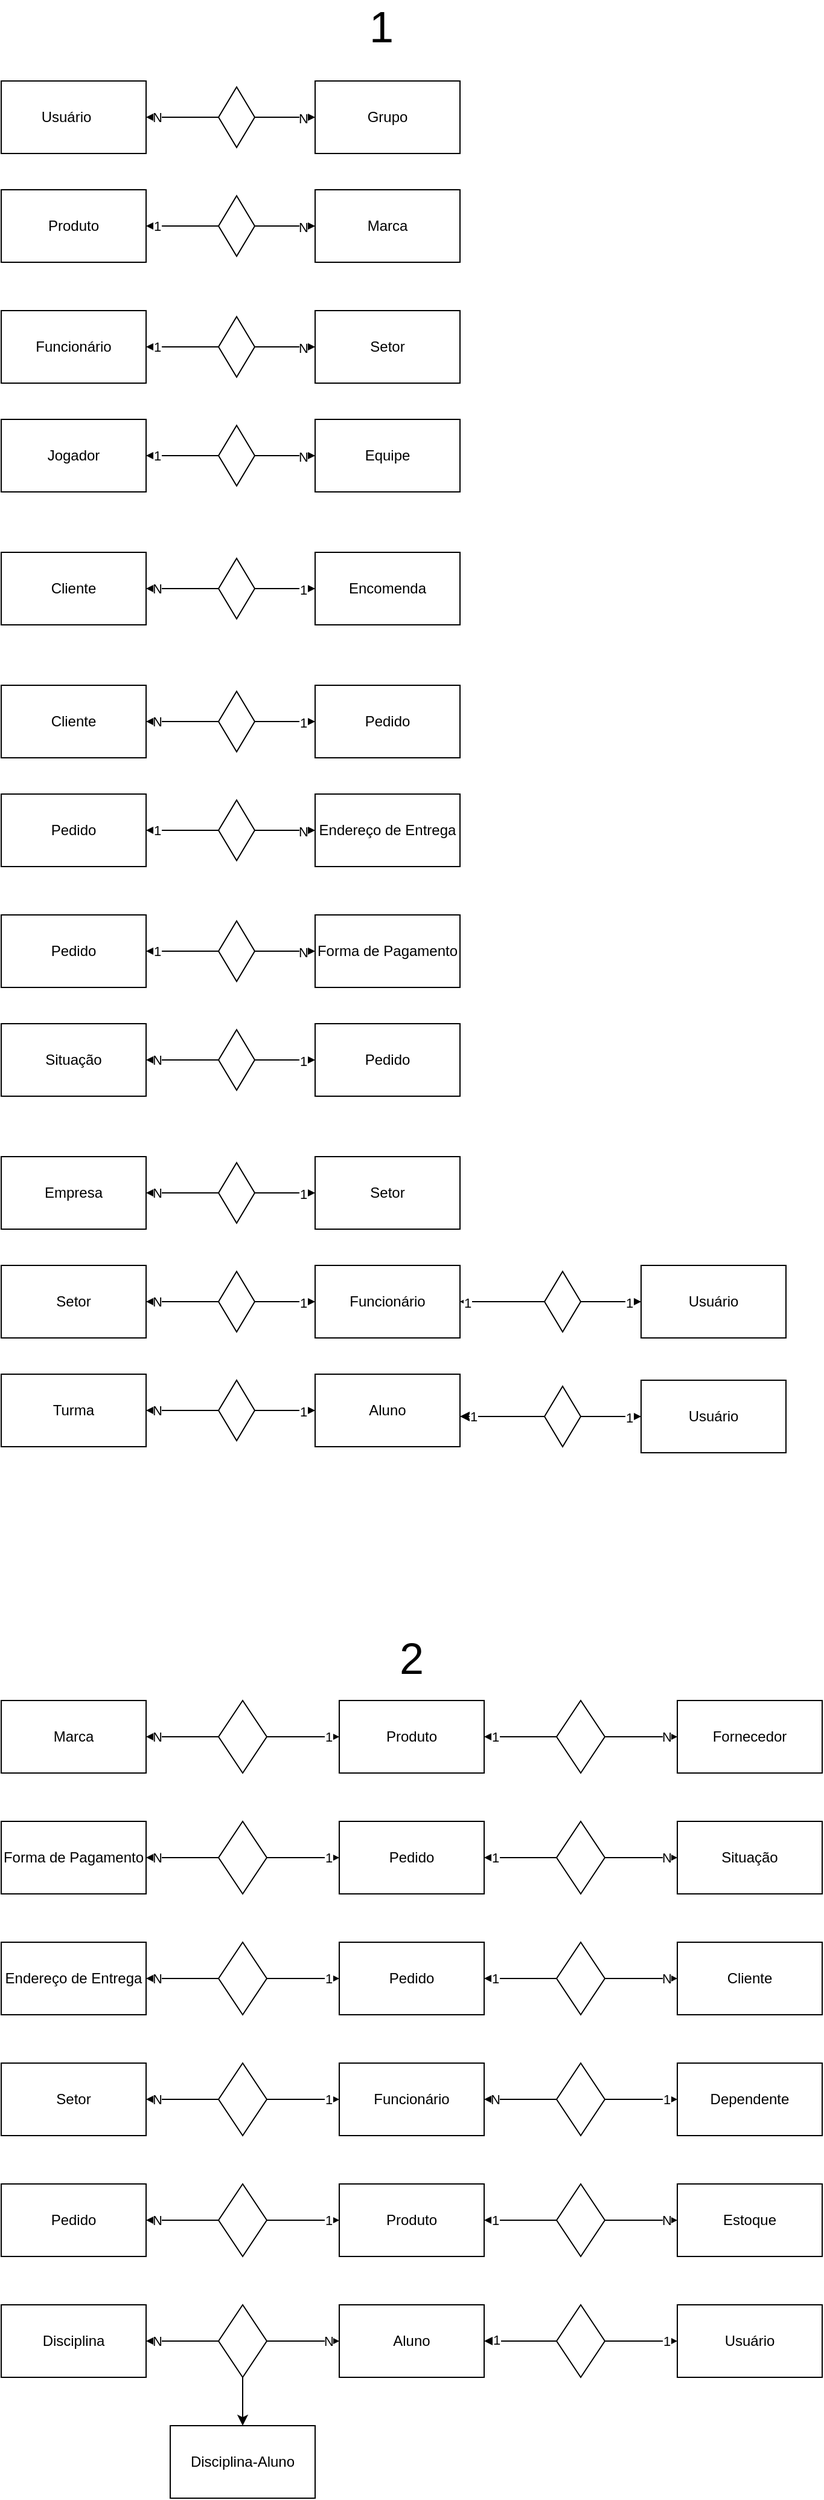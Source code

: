 <mxfile version="21.6.5" type="device">
  <diagram id="R2lEEEUBdFMjLlhIrx00" name="Page-1">
    <mxGraphModel dx="869" dy="1115" grid="1" gridSize="10" guides="1" tooltips="1" connect="1" arrows="1" fold="1" page="1" pageScale="1" pageWidth="850" pageHeight="1100" math="0" shadow="0" extFonts="Permanent Marker^https://fonts.googleapis.com/css?family=Permanent+Marker">
      <root>
        <mxCell id="0" />
        <mxCell id="1" parent="0" />
        <mxCell id="th2es4wiaOFmnXVaOP99-1" value="Usuário&lt;span style=&quot;white-space: pre;&quot;&gt;&#x9;&lt;/span&gt;" style="whiteSpace=wrap;html=1;" parent="1" vertex="1">
          <mxGeometry x="110" y="170" width="120" height="60" as="geometry" />
        </mxCell>
        <mxCell id="th2es4wiaOFmnXVaOP99-2" value="Grupo" style="whiteSpace=wrap;html=1;" parent="1" vertex="1">
          <mxGeometry x="370" y="170" width="120" height="60" as="geometry" />
        </mxCell>
        <mxCell id="th2es4wiaOFmnXVaOP99-5" style="edgeStyle=orthogonalEdgeStyle;rounded=0;orthogonalLoop=1;jettySize=auto;html=1;entryX=1;entryY=0.5;entryDx=0;entryDy=0;" parent="1" source="th2es4wiaOFmnXVaOP99-3" target="th2es4wiaOFmnXVaOP99-1" edge="1">
          <mxGeometry relative="1" as="geometry" />
        </mxCell>
        <mxCell id="th2es4wiaOFmnXVaOP99-7" value="N" style="edgeLabel;html=1;align=center;verticalAlign=middle;resizable=0;points=[];" parent="th2es4wiaOFmnXVaOP99-5" vertex="1" connectable="0">
          <mxGeometry x="0.721" relative="1" as="geometry">
            <mxPoint as="offset" />
          </mxGeometry>
        </mxCell>
        <mxCell id="th2es4wiaOFmnXVaOP99-6" style="edgeStyle=orthogonalEdgeStyle;rounded=0;orthogonalLoop=1;jettySize=auto;html=1;entryX=0;entryY=0.5;entryDx=0;entryDy=0;" parent="1" source="th2es4wiaOFmnXVaOP99-3" target="th2es4wiaOFmnXVaOP99-2" edge="1">
          <mxGeometry relative="1" as="geometry" />
        </mxCell>
        <mxCell id="th2es4wiaOFmnXVaOP99-8" value="N" style="edgeLabel;html=1;align=center;verticalAlign=middle;resizable=0;points=[];" parent="th2es4wiaOFmnXVaOP99-6" vertex="1" connectable="0">
          <mxGeometry x="0.582" y="-1" relative="1" as="geometry">
            <mxPoint as="offset" />
          </mxGeometry>
        </mxCell>
        <mxCell id="th2es4wiaOFmnXVaOP99-3" value="" style="rhombus;whiteSpace=wrap;html=1;" parent="1" vertex="1">
          <mxGeometry x="290" y="175" width="30" height="50" as="geometry" />
        </mxCell>
        <mxCell id="th2es4wiaOFmnXVaOP99-24" value="Produto" style="whiteSpace=wrap;html=1;" parent="1" vertex="1">
          <mxGeometry x="110" y="260" width="120" height="60" as="geometry" />
        </mxCell>
        <mxCell id="th2es4wiaOFmnXVaOP99-25" value="Marca" style="whiteSpace=wrap;html=1;" parent="1" vertex="1">
          <mxGeometry x="370" y="260" width="120" height="60" as="geometry" />
        </mxCell>
        <mxCell id="th2es4wiaOFmnXVaOP99-26" style="edgeStyle=orthogonalEdgeStyle;rounded=0;orthogonalLoop=1;jettySize=auto;html=1;entryX=1;entryY=0.5;entryDx=0;entryDy=0;" parent="1" source="th2es4wiaOFmnXVaOP99-30" target="th2es4wiaOFmnXVaOP99-24" edge="1">
          <mxGeometry relative="1" as="geometry" />
        </mxCell>
        <mxCell id="th2es4wiaOFmnXVaOP99-27" value="1" style="edgeLabel;html=1;align=center;verticalAlign=middle;resizable=0;points=[];" parent="th2es4wiaOFmnXVaOP99-26" vertex="1" connectable="0">
          <mxGeometry x="0.721" relative="1" as="geometry">
            <mxPoint as="offset" />
          </mxGeometry>
        </mxCell>
        <mxCell id="th2es4wiaOFmnXVaOP99-28" style="edgeStyle=orthogonalEdgeStyle;rounded=0;orthogonalLoop=1;jettySize=auto;html=1;entryX=0;entryY=0.5;entryDx=0;entryDy=0;" parent="1" source="th2es4wiaOFmnXVaOP99-30" target="th2es4wiaOFmnXVaOP99-25" edge="1">
          <mxGeometry relative="1" as="geometry" />
        </mxCell>
        <mxCell id="th2es4wiaOFmnXVaOP99-29" value="N" style="edgeLabel;html=1;align=center;verticalAlign=middle;resizable=0;points=[];" parent="th2es4wiaOFmnXVaOP99-28" vertex="1" connectable="0">
          <mxGeometry x="0.582" y="-1" relative="1" as="geometry">
            <mxPoint as="offset" />
          </mxGeometry>
        </mxCell>
        <mxCell id="th2es4wiaOFmnXVaOP99-30" value="" style="rhombus;whiteSpace=wrap;html=1;" parent="1" vertex="1">
          <mxGeometry x="290" y="265" width="30" height="50" as="geometry" />
        </mxCell>
        <mxCell id="th2es4wiaOFmnXVaOP99-31" value="Funcionário" style="whiteSpace=wrap;html=1;" parent="1" vertex="1">
          <mxGeometry x="110" y="360" width="120" height="60" as="geometry" />
        </mxCell>
        <mxCell id="th2es4wiaOFmnXVaOP99-32" value="Setor" style="whiteSpace=wrap;html=1;" parent="1" vertex="1">
          <mxGeometry x="370" y="360" width="120" height="60" as="geometry" />
        </mxCell>
        <mxCell id="th2es4wiaOFmnXVaOP99-33" style="edgeStyle=orthogonalEdgeStyle;rounded=0;orthogonalLoop=1;jettySize=auto;html=1;entryX=1;entryY=0.5;entryDx=0;entryDy=0;" parent="1" source="th2es4wiaOFmnXVaOP99-37" target="th2es4wiaOFmnXVaOP99-31" edge="1">
          <mxGeometry relative="1" as="geometry" />
        </mxCell>
        <mxCell id="th2es4wiaOFmnXVaOP99-34" value="1" style="edgeLabel;html=1;align=center;verticalAlign=middle;resizable=0;points=[];" parent="th2es4wiaOFmnXVaOP99-33" vertex="1" connectable="0">
          <mxGeometry x="0.721" relative="1" as="geometry">
            <mxPoint as="offset" />
          </mxGeometry>
        </mxCell>
        <mxCell id="th2es4wiaOFmnXVaOP99-35" style="edgeStyle=orthogonalEdgeStyle;rounded=0;orthogonalLoop=1;jettySize=auto;html=1;entryX=0;entryY=0.5;entryDx=0;entryDy=0;" parent="1" source="th2es4wiaOFmnXVaOP99-37" target="th2es4wiaOFmnXVaOP99-32" edge="1">
          <mxGeometry relative="1" as="geometry" />
        </mxCell>
        <mxCell id="th2es4wiaOFmnXVaOP99-36" value="N" style="edgeLabel;html=1;align=center;verticalAlign=middle;resizable=0;points=[];" parent="th2es4wiaOFmnXVaOP99-35" vertex="1" connectable="0">
          <mxGeometry x="0.582" y="-1" relative="1" as="geometry">
            <mxPoint as="offset" />
          </mxGeometry>
        </mxCell>
        <mxCell id="th2es4wiaOFmnXVaOP99-37" value="" style="rhombus;whiteSpace=wrap;html=1;" parent="1" vertex="1">
          <mxGeometry x="290" y="365" width="30" height="50" as="geometry" />
        </mxCell>
        <mxCell id="th2es4wiaOFmnXVaOP99-38" value="Jogador" style="whiteSpace=wrap;html=1;" parent="1" vertex="1">
          <mxGeometry x="110" y="450" width="120" height="60" as="geometry" />
        </mxCell>
        <mxCell id="th2es4wiaOFmnXVaOP99-39" value="Equipe" style="whiteSpace=wrap;html=1;" parent="1" vertex="1">
          <mxGeometry x="370" y="450" width="120" height="60" as="geometry" />
        </mxCell>
        <mxCell id="th2es4wiaOFmnXVaOP99-40" style="edgeStyle=orthogonalEdgeStyle;rounded=0;orthogonalLoop=1;jettySize=auto;html=1;entryX=1;entryY=0.5;entryDx=0;entryDy=0;" parent="1" source="th2es4wiaOFmnXVaOP99-44" target="th2es4wiaOFmnXVaOP99-38" edge="1">
          <mxGeometry relative="1" as="geometry" />
        </mxCell>
        <mxCell id="th2es4wiaOFmnXVaOP99-41" value="1" style="edgeLabel;html=1;align=center;verticalAlign=middle;resizable=0;points=[];" parent="th2es4wiaOFmnXVaOP99-40" vertex="1" connectable="0">
          <mxGeometry x="0.721" relative="1" as="geometry">
            <mxPoint as="offset" />
          </mxGeometry>
        </mxCell>
        <mxCell id="th2es4wiaOFmnXVaOP99-42" style="edgeStyle=orthogonalEdgeStyle;rounded=0;orthogonalLoop=1;jettySize=auto;html=1;entryX=0;entryY=0.5;entryDx=0;entryDy=0;" parent="1" source="th2es4wiaOFmnXVaOP99-44" target="th2es4wiaOFmnXVaOP99-39" edge="1">
          <mxGeometry relative="1" as="geometry" />
        </mxCell>
        <mxCell id="th2es4wiaOFmnXVaOP99-43" value="N" style="edgeLabel;html=1;align=center;verticalAlign=middle;resizable=0;points=[];" parent="th2es4wiaOFmnXVaOP99-42" vertex="1" connectable="0">
          <mxGeometry x="0.582" y="-1" relative="1" as="geometry">
            <mxPoint as="offset" />
          </mxGeometry>
        </mxCell>
        <mxCell id="th2es4wiaOFmnXVaOP99-44" value="" style="rhombus;whiteSpace=wrap;html=1;" parent="1" vertex="1">
          <mxGeometry x="290" y="455" width="30" height="50" as="geometry" />
        </mxCell>
        <mxCell id="th2es4wiaOFmnXVaOP99-45" value="Cliente" style="whiteSpace=wrap;html=1;" parent="1" vertex="1">
          <mxGeometry x="110" y="560" width="120" height="60" as="geometry" />
        </mxCell>
        <mxCell id="th2es4wiaOFmnXVaOP99-46" value="Encomenda" style="whiteSpace=wrap;html=1;" parent="1" vertex="1">
          <mxGeometry x="370" y="560" width="120" height="60" as="geometry" />
        </mxCell>
        <mxCell id="th2es4wiaOFmnXVaOP99-47" style="edgeStyle=orthogonalEdgeStyle;rounded=0;orthogonalLoop=1;jettySize=auto;html=1;entryX=1;entryY=0.5;entryDx=0;entryDy=0;" parent="1" source="th2es4wiaOFmnXVaOP99-51" target="th2es4wiaOFmnXVaOP99-45" edge="1">
          <mxGeometry relative="1" as="geometry" />
        </mxCell>
        <mxCell id="th2es4wiaOFmnXVaOP99-48" value="N" style="edgeLabel;html=1;align=center;verticalAlign=middle;resizable=0;points=[];" parent="th2es4wiaOFmnXVaOP99-47" vertex="1" connectable="0">
          <mxGeometry x="0.721" relative="1" as="geometry">
            <mxPoint as="offset" />
          </mxGeometry>
        </mxCell>
        <mxCell id="th2es4wiaOFmnXVaOP99-49" style="edgeStyle=orthogonalEdgeStyle;rounded=0;orthogonalLoop=1;jettySize=auto;html=1;entryX=0;entryY=0.5;entryDx=0;entryDy=0;" parent="1" source="th2es4wiaOFmnXVaOP99-51" target="th2es4wiaOFmnXVaOP99-46" edge="1">
          <mxGeometry relative="1" as="geometry" />
        </mxCell>
        <mxCell id="th2es4wiaOFmnXVaOP99-50" value="1" style="edgeLabel;html=1;align=center;verticalAlign=middle;resizable=0;points=[];" parent="th2es4wiaOFmnXVaOP99-49" vertex="1" connectable="0">
          <mxGeometry x="0.582" y="-1" relative="1" as="geometry">
            <mxPoint as="offset" />
          </mxGeometry>
        </mxCell>
        <mxCell id="th2es4wiaOFmnXVaOP99-51" value="" style="rhombus;whiteSpace=wrap;html=1;" parent="1" vertex="1">
          <mxGeometry x="290" y="565" width="30" height="50" as="geometry" />
        </mxCell>
        <mxCell id="th2es4wiaOFmnXVaOP99-52" value="Cliente" style="whiteSpace=wrap;html=1;" parent="1" vertex="1">
          <mxGeometry x="110" y="670" width="120" height="60" as="geometry" />
        </mxCell>
        <mxCell id="th2es4wiaOFmnXVaOP99-53" value="Pedido" style="whiteSpace=wrap;html=1;" parent="1" vertex="1">
          <mxGeometry x="370" y="670" width="120" height="60" as="geometry" />
        </mxCell>
        <mxCell id="th2es4wiaOFmnXVaOP99-54" style="edgeStyle=orthogonalEdgeStyle;rounded=0;orthogonalLoop=1;jettySize=auto;html=1;entryX=1;entryY=0.5;entryDx=0;entryDy=0;" parent="1" source="th2es4wiaOFmnXVaOP99-58" target="th2es4wiaOFmnXVaOP99-52" edge="1">
          <mxGeometry relative="1" as="geometry" />
        </mxCell>
        <mxCell id="th2es4wiaOFmnXVaOP99-55" value="N" style="edgeLabel;html=1;align=center;verticalAlign=middle;resizable=0;points=[];" parent="th2es4wiaOFmnXVaOP99-54" vertex="1" connectable="0">
          <mxGeometry x="0.721" relative="1" as="geometry">
            <mxPoint as="offset" />
          </mxGeometry>
        </mxCell>
        <mxCell id="th2es4wiaOFmnXVaOP99-56" style="edgeStyle=orthogonalEdgeStyle;rounded=0;orthogonalLoop=1;jettySize=auto;html=1;entryX=0;entryY=0.5;entryDx=0;entryDy=0;" parent="1" source="th2es4wiaOFmnXVaOP99-58" target="th2es4wiaOFmnXVaOP99-53" edge="1">
          <mxGeometry relative="1" as="geometry" />
        </mxCell>
        <mxCell id="th2es4wiaOFmnXVaOP99-57" value="1" style="edgeLabel;html=1;align=center;verticalAlign=middle;resizable=0;points=[];" parent="th2es4wiaOFmnXVaOP99-56" vertex="1" connectable="0">
          <mxGeometry x="0.582" y="-1" relative="1" as="geometry">
            <mxPoint as="offset" />
          </mxGeometry>
        </mxCell>
        <mxCell id="th2es4wiaOFmnXVaOP99-58" value="" style="rhombus;whiteSpace=wrap;html=1;" parent="1" vertex="1">
          <mxGeometry x="290" y="675" width="30" height="50" as="geometry" />
        </mxCell>
        <mxCell id="th2es4wiaOFmnXVaOP99-59" value="Pedido" style="whiteSpace=wrap;html=1;" parent="1" vertex="1">
          <mxGeometry x="110" y="760" width="120" height="60" as="geometry" />
        </mxCell>
        <mxCell id="th2es4wiaOFmnXVaOP99-60" value="Endereço de Entrega" style="whiteSpace=wrap;html=1;" parent="1" vertex="1">
          <mxGeometry x="370" y="760" width="120" height="60" as="geometry" />
        </mxCell>
        <mxCell id="th2es4wiaOFmnXVaOP99-61" style="edgeStyle=orthogonalEdgeStyle;rounded=0;orthogonalLoop=1;jettySize=auto;html=1;entryX=1;entryY=0.5;entryDx=0;entryDy=0;" parent="1" source="th2es4wiaOFmnXVaOP99-65" target="th2es4wiaOFmnXVaOP99-59" edge="1">
          <mxGeometry relative="1" as="geometry" />
        </mxCell>
        <mxCell id="th2es4wiaOFmnXVaOP99-62" value="1" style="edgeLabel;html=1;align=center;verticalAlign=middle;resizable=0;points=[];" parent="th2es4wiaOFmnXVaOP99-61" vertex="1" connectable="0">
          <mxGeometry x="0.721" relative="1" as="geometry">
            <mxPoint as="offset" />
          </mxGeometry>
        </mxCell>
        <mxCell id="th2es4wiaOFmnXVaOP99-63" style="edgeStyle=orthogonalEdgeStyle;rounded=0;orthogonalLoop=1;jettySize=auto;html=1;entryX=0;entryY=0.5;entryDx=0;entryDy=0;" parent="1" source="th2es4wiaOFmnXVaOP99-65" target="th2es4wiaOFmnXVaOP99-60" edge="1">
          <mxGeometry relative="1" as="geometry" />
        </mxCell>
        <mxCell id="th2es4wiaOFmnXVaOP99-64" value="N" style="edgeLabel;html=1;align=center;verticalAlign=middle;resizable=0;points=[];" parent="th2es4wiaOFmnXVaOP99-63" vertex="1" connectable="0">
          <mxGeometry x="0.582" y="-1" relative="1" as="geometry">
            <mxPoint as="offset" />
          </mxGeometry>
        </mxCell>
        <mxCell id="th2es4wiaOFmnXVaOP99-65" value="" style="rhombus;whiteSpace=wrap;html=1;" parent="1" vertex="1">
          <mxGeometry x="290" y="765" width="30" height="50" as="geometry" />
        </mxCell>
        <mxCell id="th2es4wiaOFmnXVaOP99-66" value="Pedido" style="whiteSpace=wrap;html=1;" parent="1" vertex="1">
          <mxGeometry x="110" y="860" width="120" height="60" as="geometry" />
        </mxCell>
        <mxCell id="th2es4wiaOFmnXVaOP99-67" value="Forma de Pagamento" style="whiteSpace=wrap;html=1;" parent="1" vertex="1">
          <mxGeometry x="370" y="860" width="120" height="60" as="geometry" />
        </mxCell>
        <mxCell id="th2es4wiaOFmnXVaOP99-68" style="edgeStyle=orthogonalEdgeStyle;rounded=0;orthogonalLoop=1;jettySize=auto;html=1;entryX=1;entryY=0.5;entryDx=0;entryDy=0;" parent="1" source="th2es4wiaOFmnXVaOP99-72" target="th2es4wiaOFmnXVaOP99-66" edge="1">
          <mxGeometry relative="1" as="geometry" />
        </mxCell>
        <mxCell id="th2es4wiaOFmnXVaOP99-69" value="1" style="edgeLabel;html=1;align=center;verticalAlign=middle;resizable=0;points=[];" parent="th2es4wiaOFmnXVaOP99-68" vertex="1" connectable="0">
          <mxGeometry x="0.721" relative="1" as="geometry">
            <mxPoint as="offset" />
          </mxGeometry>
        </mxCell>
        <mxCell id="th2es4wiaOFmnXVaOP99-70" style="edgeStyle=orthogonalEdgeStyle;rounded=0;orthogonalLoop=1;jettySize=auto;html=1;entryX=0;entryY=0.5;entryDx=0;entryDy=0;" parent="1" source="th2es4wiaOFmnXVaOP99-72" target="th2es4wiaOFmnXVaOP99-67" edge="1">
          <mxGeometry relative="1" as="geometry" />
        </mxCell>
        <mxCell id="th2es4wiaOFmnXVaOP99-71" value="N" style="edgeLabel;html=1;align=center;verticalAlign=middle;resizable=0;points=[];" parent="th2es4wiaOFmnXVaOP99-70" vertex="1" connectable="0">
          <mxGeometry x="0.582" y="-1" relative="1" as="geometry">
            <mxPoint as="offset" />
          </mxGeometry>
        </mxCell>
        <mxCell id="th2es4wiaOFmnXVaOP99-72" value="" style="rhombus;whiteSpace=wrap;html=1;" parent="1" vertex="1">
          <mxGeometry x="290" y="865" width="30" height="50" as="geometry" />
        </mxCell>
        <mxCell id="th2es4wiaOFmnXVaOP99-73" value="Situação" style="whiteSpace=wrap;html=1;" parent="1" vertex="1">
          <mxGeometry x="110" y="950" width="120" height="60" as="geometry" />
        </mxCell>
        <mxCell id="th2es4wiaOFmnXVaOP99-74" value="Pedido" style="whiteSpace=wrap;html=1;" parent="1" vertex="1">
          <mxGeometry x="370" y="950" width="120" height="60" as="geometry" />
        </mxCell>
        <mxCell id="th2es4wiaOFmnXVaOP99-75" style="edgeStyle=orthogonalEdgeStyle;rounded=0;orthogonalLoop=1;jettySize=auto;html=1;entryX=1;entryY=0.5;entryDx=0;entryDy=0;" parent="1" source="th2es4wiaOFmnXVaOP99-79" target="th2es4wiaOFmnXVaOP99-73" edge="1">
          <mxGeometry relative="1" as="geometry" />
        </mxCell>
        <mxCell id="th2es4wiaOFmnXVaOP99-76" value="N" style="edgeLabel;html=1;align=center;verticalAlign=middle;resizable=0;points=[];" parent="th2es4wiaOFmnXVaOP99-75" vertex="1" connectable="0">
          <mxGeometry x="0.721" relative="1" as="geometry">
            <mxPoint as="offset" />
          </mxGeometry>
        </mxCell>
        <mxCell id="th2es4wiaOFmnXVaOP99-77" style="edgeStyle=orthogonalEdgeStyle;rounded=0;orthogonalLoop=1;jettySize=auto;html=1;entryX=0;entryY=0.5;entryDx=0;entryDy=0;" parent="1" source="th2es4wiaOFmnXVaOP99-79" target="th2es4wiaOFmnXVaOP99-74" edge="1">
          <mxGeometry relative="1" as="geometry" />
        </mxCell>
        <mxCell id="th2es4wiaOFmnXVaOP99-78" value="1" style="edgeLabel;html=1;align=center;verticalAlign=middle;resizable=0;points=[];" parent="th2es4wiaOFmnXVaOP99-77" vertex="1" connectable="0">
          <mxGeometry x="0.582" y="-1" relative="1" as="geometry">
            <mxPoint as="offset" />
          </mxGeometry>
        </mxCell>
        <mxCell id="th2es4wiaOFmnXVaOP99-79" value="" style="rhombus;whiteSpace=wrap;html=1;" parent="1" vertex="1">
          <mxGeometry x="290" y="955" width="30" height="50" as="geometry" />
        </mxCell>
        <mxCell id="th2es4wiaOFmnXVaOP99-80" value="Empresa" style="whiteSpace=wrap;html=1;" parent="1" vertex="1">
          <mxGeometry x="110" y="1060" width="120" height="60" as="geometry" />
        </mxCell>
        <mxCell id="th2es4wiaOFmnXVaOP99-81" value="Setor" style="whiteSpace=wrap;html=1;" parent="1" vertex="1">
          <mxGeometry x="370" y="1060" width="120" height="60" as="geometry" />
        </mxCell>
        <mxCell id="th2es4wiaOFmnXVaOP99-82" style="edgeStyle=orthogonalEdgeStyle;rounded=0;orthogonalLoop=1;jettySize=auto;html=1;entryX=1;entryY=0.5;entryDx=0;entryDy=0;" parent="1" source="th2es4wiaOFmnXVaOP99-86" target="th2es4wiaOFmnXVaOP99-80" edge="1">
          <mxGeometry relative="1" as="geometry" />
        </mxCell>
        <mxCell id="th2es4wiaOFmnXVaOP99-83" value="N" style="edgeLabel;html=1;align=center;verticalAlign=middle;resizable=0;points=[];" parent="th2es4wiaOFmnXVaOP99-82" vertex="1" connectable="0">
          <mxGeometry x="0.721" relative="1" as="geometry">
            <mxPoint as="offset" />
          </mxGeometry>
        </mxCell>
        <mxCell id="th2es4wiaOFmnXVaOP99-84" style="edgeStyle=orthogonalEdgeStyle;rounded=0;orthogonalLoop=1;jettySize=auto;html=1;entryX=0;entryY=0.5;entryDx=0;entryDy=0;" parent="1" source="th2es4wiaOFmnXVaOP99-86" target="th2es4wiaOFmnXVaOP99-81" edge="1">
          <mxGeometry relative="1" as="geometry" />
        </mxCell>
        <mxCell id="th2es4wiaOFmnXVaOP99-85" value="1" style="edgeLabel;html=1;align=center;verticalAlign=middle;resizable=0;points=[];" parent="th2es4wiaOFmnXVaOP99-84" vertex="1" connectable="0">
          <mxGeometry x="0.582" y="-1" relative="1" as="geometry">
            <mxPoint as="offset" />
          </mxGeometry>
        </mxCell>
        <mxCell id="th2es4wiaOFmnXVaOP99-86" value="" style="rhombus;whiteSpace=wrap;html=1;" parent="1" vertex="1">
          <mxGeometry x="290" y="1065" width="30" height="50" as="geometry" />
        </mxCell>
        <mxCell id="th2es4wiaOFmnXVaOP99-88" value="Setor" style="whiteSpace=wrap;html=1;" parent="1" vertex="1">
          <mxGeometry x="110" y="1150" width="120" height="60" as="geometry" />
        </mxCell>
        <mxCell id="th2es4wiaOFmnXVaOP99-89" value="Funcionário" style="whiteSpace=wrap;html=1;" parent="1" vertex="1">
          <mxGeometry x="370" y="1150" width="120" height="60" as="geometry" />
        </mxCell>
        <mxCell id="th2es4wiaOFmnXVaOP99-90" style="edgeStyle=orthogonalEdgeStyle;rounded=0;orthogonalLoop=1;jettySize=auto;html=1;entryX=1;entryY=0.5;entryDx=0;entryDy=0;" parent="1" source="th2es4wiaOFmnXVaOP99-94" target="th2es4wiaOFmnXVaOP99-88" edge="1">
          <mxGeometry relative="1" as="geometry" />
        </mxCell>
        <mxCell id="th2es4wiaOFmnXVaOP99-91" value="N" style="edgeLabel;html=1;align=center;verticalAlign=middle;resizable=0;points=[];" parent="th2es4wiaOFmnXVaOP99-90" vertex="1" connectable="0">
          <mxGeometry x="0.721" relative="1" as="geometry">
            <mxPoint as="offset" />
          </mxGeometry>
        </mxCell>
        <mxCell id="th2es4wiaOFmnXVaOP99-92" style="edgeStyle=orthogonalEdgeStyle;rounded=0;orthogonalLoop=1;jettySize=auto;html=1;entryX=0;entryY=0.5;entryDx=0;entryDy=0;" parent="1" source="th2es4wiaOFmnXVaOP99-94" target="th2es4wiaOFmnXVaOP99-89" edge="1">
          <mxGeometry relative="1" as="geometry" />
        </mxCell>
        <mxCell id="th2es4wiaOFmnXVaOP99-93" value="1" style="edgeLabel;html=1;align=center;verticalAlign=middle;resizable=0;points=[];" parent="th2es4wiaOFmnXVaOP99-92" vertex="1" connectable="0">
          <mxGeometry x="0.582" y="-1" relative="1" as="geometry">
            <mxPoint as="offset" />
          </mxGeometry>
        </mxCell>
        <mxCell id="th2es4wiaOFmnXVaOP99-94" value="" style="rhombus;whiteSpace=wrap;html=1;" parent="1" vertex="1">
          <mxGeometry x="290" y="1155" width="30" height="50" as="geometry" />
        </mxCell>
        <mxCell id="th2es4wiaOFmnXVaOP99-95" value="Turma" style="whiteSpace=wrap;html=1;" parent="1" vertex="1">
          <mxGeometry x="110" y="1240" width="120" height="60" as="geometry" />
        </mxCell>
        <mxCell id="th2es4wiaOFmnXVaOP99-96" value="Aluno" style="whiteSpace=wrap;html=1;" parent="1" vertex="1">
          <mxGeometry x="370" y="1240" width="120" height="60" as="geometry" />
        </mxCell>
        <mxCell id="th2es4wiaOFmnXVaOP99-97" style="edgeStyle=orthogonalEdgeStyle;rounded=0;orthogonalLoop=1;jettySize=auto;html=1;entryX=1;entryY=0.5;entryDx=0;entryDy=0;" parent="1" source="th2es4wiaOFmnXVaOP99-101" target="th2es4wiaOFmnXVaOP99-95" edge="1">
          <mxGeometry relative="1" as="geometry" />
        </mxCell>
        <mxCell id="th2es4wiaOFmnXVaOP99-98" value="N" style="edgeLabel;html=1;align=center;verticalAlign=middle;resizable=0;points=[];" parent="th2es4wiaOFmnXVaOP99-97" vertex="1" connectable="0">
          <mxGeometry x="0.721" relative="1" as="geometry">
            <mxPoint as="offset" />
          </mxGeometry>
        </mxCell>
        <mxCell id="th2es4wiaOFmnXVaOP99-99" style="edgeStyle=orthogonalEdgeStyle;rounded=0;orthogonalLoop=1;jettySize=auto;html=1;entryX=0;entryY=0.5;entryDx=0;entryDy=0;" parent="1" source="th2es4wiaOFmnXVaOP99-101" target="th2es4wiaOFmnXVaOP99-96" edge="1">
          <mxGeometry relative="1" as="geometry" />
        </mxCell>
        <mxCell id="th2es4wiaOFmnXVaOP99-100" value="1" style="edgeLabel;html=1;align=center;verticalAlign=middle;resizable=0;points=[];" parent="th2es4wiaOFmnXVaOP99-99" vertex="1" connectable="0">
          <mxGeometry x="0.582" y="-1" relative="1" as="geometry">
            <mxPoint as="offset" />
          </mxGeometry>
        </mxCell>
        <mxCell id="th2es4wiaOFmnXVaOP99-101" value="" style="rhombus;whiteSpace=wrap;html=1;" parent="1" vertex="1">
          <mxGeometry x="290" y="1245" width="30" height="50" as="geometry" />
        </mxCell>
        <mxCell id="th2es4wiaOFmnXVaOP99-109" value="Usuário" style="whiteSpace=wrap;html=1;" parent="1" vertex="1">
          <mxGeometry x="640" y="1150" width="120" height="60" as="geometry" />
        </mxCell>
        <mxCell id="th2es4wiaOFmnXVaOP99-110" style="edgeStyle=orthogonalEdgeStyle;rounded=0;orthogonalLoop=1;jettySize=auto;html=1;entryX=0;entryY=0.5;entryDx=0;entryDy=0;" parent="1" source="th2es4wiaOFmnXVaOP99-112" target="th2es4wiaOFmnXVaOP99-109" edge="1">
          <mxGeometry relative="1" as="geometry" />
        </mxCell>
        <mxCell id="th2es4wiaOFmnXVaOP99-111" value="1" style="edgeLabel;html=1;align=center;verticalAlign=middle;resizable=0;points=[];" parent="th2es4wiaOFmnXVaOP99-110" vertex="1" connectable="0">
          <mxGeometry x="0.582" y="-1" relative="1" as="geometry">
            <mxPoint as="offset" />
          </mxGeometry>
        </mxCell>
        <mxCell id="th2es4wiaOFmnXVaOP99-113" style="edgeStyle=orthogonalEdgeStyle;rounded=0;orthogonalLoop=1;jettySize=auto;html=1;entryX=1;entryY=0.5;entryDx=0;entryDy=0;" parent="1" source="th2es4wiaOFmnXVaOP99-112" target="th2es4wiaOFmnXVaOP99-89" edge="1">
          <mxGeometry relative="1" as="geometry" />
        </mxCell>
        <mxCell id="th2es4wiaOFmnXVaOP99-114" value="1" style="edgeLabel;html=1;align=center;verticalAlign=middle;resizable=0;points=[];" parent="th2es4wiaOFmnXVaOP99-113" vertex="1" connectable="0">
          <mxGeometry x="0.838" y="1" relative="1" as="geometry">
            <mxPoint as="offset" />
          </mxGeometry>
        </mxCell>
        <mxCell id="th2es4wiaOFmnXVaOP99-112" value="" style="rhombus;whiteSpace=wrap;html=1;" parent="1" vertex="1">
          <mxGeometry x="560" y="1155" width="30" height="50" as="geometry" />
        </mxCell>
        <mxCell id="th2es4wiaOFmnXVaOP99-115" value="Usuário" style="whiteSpace=wrap;html=1;" parent="1" vertex="1">
          <mxGeometry x="640" y="1245" width="120" height="60" as="geometry" />
        </mxCell>
        <mxCell id="th2es4wiaOFmnXVaOP99-116" style="edgeStyle=orthogonalEdgeStyle;rounded=0;orthogonalLoop=1;jettySize=auto;html=1;entryX=0;entryY=0.5;entryDx=0;entryDy=0;" parent="1" source="th2es4wiaOFmnXVaOP99-118" target="th2es4wiaOFmnXVaOP99-115" edge="1">
          <mxGeometry relative="1" as="geometry" />
        </mxCell>
        <mxCell id="th2es4wiaOFmnXVaOP99-117" value="1" style="edgeLabel;html=1;align=center;verticalAlign=middle;resizable=0;points=[];" parent="th2es4wiaOFmnXVaOP99-116" vertex="1" connectable="0">
          <mxGeometry x="0.582" y="-1" relative="1" as="geometry">
            <mxPoint as="offset" />
          </mxGeometry>
        </mxCell>
        <mxCell id="th2es4wiaOFmnXVaOP99-118" value="" style="rhombus;whiteSpace=wrap;html=1;" parent="1" vertex="1">
          <mxGeometry x="560" y="1250" width="30" height="50" as="geometry" />
        </mxCell>
        <mxCell id="th2es4wiaOFmnXVaOP99-120" style="edgeStyle=orthogonalEdgeStyle;rounded=0;orthogonalLoop=1;jettySize=auto;html=1;entryX=1;entryY=0.583;entryDx=0;entryDy=0;entryPerimeter=0;" parent="1" source="th2es4wiaOFmnXVaOP99-118" target="th2es4wiaOFmnXVaOP99-96" edge="1">
          <mxGeometry relative="1" as="geometry" />
        </mxCell>
        <mxCell id="TtOJ12seRPh56VgPT4pl-2" value="1" style="edgeLabel;html=1;align=center;verticalAlign=middle;resizable=0;points=[];" vertex="1" connectable="0" parent="th2es4wiaOFmnXVaOP99-120">
          <mxGeometry x="0.681" relative="1" as="geometry">
            <mxPoint as="offset" />
          </mxGeometry>
        </mxCell>
        <mxCell id="TtOJ12seRPh56VgPT4pl-5" value="Produto" style="whiteSpace=wrap;html=1;" vertex="1" parent="1">
          <mxGeometry x="390" y="1510" width="120" height="60" as="geometry" />
        </mxCell>
        <mxCell id="TtOJ12seRPh56VgPT4pl-6" value="Fornecedor" style="whiteSpace=wrap;html=1;" vertex="1" parent="1">
          <mxGeometry x="670" y="1510" width="120" height="60" as="geometry" />
        </mxCell>
        <mxCell id="TtOJ12seRPh56VgPT4pl-7" value="Marca" style="whiteSpace=wrap;html=1;" vertex="1" parent="1">
          <mxGeometry x="110" y="1510" width="120" height="60" as="geometry" />
        </mxCell>
        <mxCell id="TtOJ12seRPh56VgPT4pl-11" style="edgeStyle=orthogonalEdgeStyle;rounded=0;orthogonalLoop=1;jettySize=auto;html=1;exitX=1;exitY=0.5;exitDx=0;exitDy=0;entryX=0;entryY=0.5;entryDx=0;entryDy=0;" edge="1" parent="1" source="TtOJ12seRPh56VgPT4pl-8" target="TtOJ12seRPh56VgPT4pl-6">
          <mxGeometry relative="1" as="geometry" />
        </mxCell>
        <mxCell id="TtOJ12seRPh56VgPT4pl-16" value="N" style="edgeLabel;html=1;align=center;verticalAlign=middle;resizable=0;points=[];" vertex="1" connectable="0" parent="TtOJ12seRPh56VgPT4pl-11">
          <mxGeometry x="0.813" relative="1" as="geometry">
            <mxPoint x="-4" as="offset" />
          </mxGeometry>
        </mxCell>
        <mxCell id="TtOJ12seRPh56VgPT4pl-12" style="edgeStyle=orthogonalEdgeStyle;rounded=0;orthogonalLoop=1;jettySize=auto;html=1;exitX=0;exitY=0.5;exitDx=0;exitDy=0;entryX=1;entryY=0.5;entryDx=0;entryDy=0;" edge="1" parent="1" source="TtOJ12seRPh56VgPT4pl-8" target="TtOJ12seRPh56VgPT4pl-5">
          <mxGeometry relative="1" as="geometry" />
        </mxCell>
        <mxCell id="TtOJ12seRPh56VgPT4pl-15" value="1" style="edgeLabel;html=1;align=center;verticalAlign=middle;resizable=0;points=[];" vertex="1" connectable="0" parent="TtOJ12seRPh56VgPT4pl-12">
          <mxGeometry x="0.701" y="-2" relative="1" as="geometry">
            <mxPoint y="2" as="offset" />
          </mxGeometry>
        </mxCell>
        <mxCell id="TtOJ12seRPh56VgPT4pl-8" value="" style="rhombus;whiteSpace=wrap;html=1;" vertex="1" parent="1">
          <mxGeometry x="570" y="1510" width="40" height="60" as="geometry" />
        </mxCell>
        <mxCell id="TtOJ12seRPh56VgPT4pl-73" style="edgeStyle=orthogonalEdgeStyle;rounded=0;orthogonalLoop=1;jettySize=auto;html=1;exitX=1;exitY=0.5;exitDx=0;exitDy=0;entryX=0;entryY=0.5;entryDx=0;entryDy=0;" edge="1" parent="1" source="TtOJ12seRPh56VgPT4pl-77">
          <mxGeometry relative="1" as="geometry">
            <mxPoint x="390" y="1540" as="targetPoint" />
          </mxGeometry>
        </mxCell>
        <mxCell id="TtOJ12seRPh56VgPT4pl-74" value="1" style="edgeLabel;html=1;align=center;verticalAlign=middle;resizable=0;points=[];" vertex="1" connectable="0" parent="TtOJ12seRPh56VgPT4pl-73">
          <mxGeometry x="0.813" relative="1" as="geometry">
            <mxPoint x="-4" as="offset" />
          </mxGeometry>
        </mxCell>
        <mxCell id="TtOJ12seRPh56VgPT4pl-75" style="edgeStyle=orthogonalEdgeStyle;rounded=0;orthogonalLoop=1;jettySize=auto;html=1;exitX=0;exitY=0.5;exitDx=0;exitDy=0;entryX=1;entryY=0.5;entryDx=0;entryDy=0;" edge="1" parent="1" source="TtOJ12seRPh56VgPT4pl-77">
          <mxGeometry relative="1" as="geometry">
            <mxPoint x="230" y="1540" as="targetPoint" />
          </mxGeometry>
        </mxCell>
        <mxCell id="TtOJ12seRPh56VgPT4pl-76" value="N" style="edgeLabel;html=1;align=center;verticalAlign=middle;resizable=0;points=[];" vertex="1" connectable="0" parent="TtOJ12seRPh56VgPT4pl-75">
          <mxGeometry x="0.701" y="-2" relative="1" as="geometry">
            <mxPoint y="2" as="offset" />
          </mxGeometry>
        </mxCell>
        <mxCell id="TtOJ12seRPh56VgPT4pl-77" value="" style="rhombus;whiteSpace=wrap;html=1;" vertex="1" parent="1">
          <mxGeometry x="290" y="1510" width="40" height="60" as="geometry" />
        </mxCell>
        <mxCell id="TtOJ12seRPh56VgPT4pl-78" value="Pedido" style="whiteSpace=wrap;html=1;" vertex="1" parent="1">
          <mxGeometry x="390" y="1610" width="120" height="60" as="geometry" />
        </mxCell>
        <mxCell id="TtOJ12seRPh56VgPT4pl-79" value="Situação" style="whiteSpace=wrap;html=1;" vertex="1" parent="1">
          <mxGeometry x="670" y="1610" width="120" height="60" as="geometry" />
        </mxCell>
        <mxCell id="TtOJ12seRPh56VgPT4pl-80" value="Forma de Pagamento" style="whiteSpace=wrap;html=1;" vertex="1" parent="1">
          <mxGeometry x="110" y="1610" width="120" height="60" as="geometry" />
        </mxCell>
        <mxCell id="TtOJ12seRPh56VgPT4pl-81" style="edgeStyle=orthogonalEdgeStyle;rounded=0;orthogonalLoop=1;jettySize=auto;html=1;exitX=1;exitY=0.5;exitDx=0;exitDy=0;entryX=0;entryY=0.5;entryDx=0;entryDy=0;" edge="1" parent="1" source="TtOJ12seRPh56VgPT4pl-85" target="TtOJ12seRPh56VgPT4pl-79">
          <mxGeometry relative="1" as="geometry" />
        </mxCell>
        <mxCell id="TtOJ12seRPh56VgPT4pl-82" value="N" style="edgeLabel;html=1;align=center;verticalAlign=middle;resizable=0;points=[];" vertex="1" connectable="0" parent="TtOJ12seRPh56VgPT4pl-81">
          <mxGeometry x="0.813" relative="1" as="geometry">
            <mxPoint x="-4" as="offset" />
          </mxGeometry>
        </mxCell>
        <mxCell id="TtOJ12seRPh56VgPT4pl-83" style="edgeStyle=orthogonalEdgeStyle;rounded=0;orthogonalLoop=1;jettySize=auto;html=1;exitX=0;exitY=0.5;exitDx=0;exitDy=0;entryX=1;entryY=0.5;entryDx=0;entryDy=0;" edge="1" parent="1" source="TtOJ12seRPh56VgPT4pl-85" target="TtOJ12seRPh56VgPT4pl-78">
          <mxGeometry relative="1" as="geometry" />
        </mxCell>
        <mxCell id="TtOJ12seRPh56VgPT4pl-84" value="1" style="edgeLabel;html=1;align=center;verticalAlign=middle;resizable=0;points=[];" vertex="1" connectable="0" parent="TtOJ12seRPh56VgPT4pl-83">
          <mxGeometry x="0.701" y="-2" relative="1" as="geometry">
            <mxPoint y="2" as="offset" />
          </mxGeometry>
        </mxCell>
        <mxCell id="TtOJ12seRPh56VgPT4pl-85" value="" style="rhombus;whiteSpace=wrap;html=1;" vertex="1" parent="1">
          <mxGeometry x="570" y="1610" width="40" height="60" as="geometry" />
        </mxCell>
        <mxCell id="TtOJ12seRPh56VgPT4pl-86" style="edgeStyle=orthogonalEdgeStyle;rounded=0;orthogonalLoop=1;jettySize=auto;html=1;exitX=1;exitY=0.5;exitDx=0;exitDy=0;entryX=0;entryY=0.5;entryDx=0;entryDy=0;" edge="1" parent="1" source="TtOJ12seRPh56VgPT4pl-90">
          <mxGeometry relative="1" as="geometry">
            <mxPoint x="390" y="1640" as="targetPoint" />
          </mxGeometry>
        </mxCell>
        <mxCell id="TtOJ12seRPh56VgPT4pl-87" value="1" style="edgeLabel;html=1;align=center;verticalAlign=middle;resizable=0;points=[];" vertex="1" connectable="0" parent="TtOJ12seRPh56VgPT4pl-86">
          <mxGeometry x="0.813" relative="1" as="geometry">
            <mxPoint x="-4" as="offset" />
          </mxGeometry>
        </mxCell>
        <mxCell id="TtOJ12seRPh56VgPT4pl-88" style="edgeStyle=orthogonalEdgeStyle;rounded=0;orthogonalLoop=1;jettySize=auto;html=1;exitX=0;exitY=0.5;exitDx=0;exitDy=0;entryX=1;entryY=0.5;entryDx=0;entryDy=0;" edge="1" parent="1" source="TtOJ12seRPh56VgPT4pl-90">
          <mxGeometry relative="1" as="geometry">
            <mxPoint x="230" y="1640" as="targetPoint" />
          </mxGeometry>
        </mxCell>
        <mxCell id="TtOJ12seRPh56VgPT4pl-89" value="N" style="edgeLabel;html=1;align=center;verticalAlign=middle;resizable=0;points=[];" vertex="1" connectable="0" parent="TtOJ12seRPh56VgPT4pl-88">
          <mxGeometry x="0.701" y="-2" relative="1" as="geometry">
            <mxPoint y="2" as="offset" />
          </mxGeometry>
        </mxCell>
        <mxCell id="TtOJ12seRPh56VgPT4pl-90" value="" style="rhombus;whiteSpace=wrap;html=1;" vertex="1" parent="1">
          <mxGeometry x="290" y="1610" width="40" height="60" as="geometry" />
        </mxCell>
        <mxCell id="TtOJ12seRPh56VgPT4pl-91" value="Pedido" style="whiteSpace=wrap;html=1;" vertex="1" parent="1">
          <mxGeometry x="390" y="1710" width="120" height="60" as="geometry" />
        </mxCell>
        <mxCell id="TtOJ12seRPh56VgPT4pl-92" value="Cliente" style="whiteSpace=wrap;html=1;" vertex="1" parent="1">
          <mxGeometry x="670" y="1710" width="120" height="60" as="geometry" />
        </mxCell>
        <mxCell id="TtOJ12seRPh56VgPT4pl-93" value="Endereço de Entrega" style="whiteSpace=wrap;html=1;" vertex="1" parent="1">
          <mxGeometry x="110" y="1710" width="120" height="60" as="geometry" />
        </mxCell>
        <mxCell id="TtOJ12seRPh56VgPT4pl-94" style="edgeStyle=orthogonalEdgeStyle;rounded=0;orthogonalLoop=1;jettySize=auto;html=1;exitX=1;exitY=0.5;exitDx=0;exitDy=0;entryX=0;entryY=0.5;entryDx=0;entryDy=0;" edge="1" parent="1" source="TtOJ12seRPh56VgPT4pl-98" target="TtOJ12seRPh56VgPT4pl-92">
          <mxGeometry relative="1" as="geometry" />
        </mxCell>
        <mxCell id="TtOJ12seRPh56VgPT4pl-95" value="N" style="edgeLabel;html=1;align=center;verticalAlign=middle;resizable=0;points=[];" vertex="1" connectable="0" parent="TtOJ12seRPh56VgPT4pl-94">
          <mxGeometry x="0.813" relative="1" as="geometry">
            <mxPoint x="-4" as="offset" />
          </mxGeometry>
        </mxCell>
        <mxCell id="TtOJ12seRPh56VgPT4pl-96" style="edgeStyle=orthogonalEdgeStyle;rounded=0;orthogonalLoop=1;jettySize=auto;html=1;exitX=0;exitY=0.5;exitDx=0;exitDy=0;entryX=1;entryY=0.5;entryDx=0;entryDy=0;" edge="1" parent="1" source="TtOJ12seRPh56VgPT4pl-98" target="TtOJ12seRPh56VgPT4pl-91">
          <mxGeometry relative="1" as="geometry" />
        </mxCell>
        <mxCell id="TtOJ12seRPh56VgPT4pl-97" value="1" style="edgeLabel;html=1;align=center;verticalAlign=middle;resizable=0;points=[];" vertex="1" connectable="0" parent="TtOJ12seRPh56VgPT4pl-96">
          <mxGeometry x="0.701" y="-2" relative="1" as="geometry">
            <mxPoint y="2" as="offset" />
          </mxGeometry>
        </mxCell>
        <mxCell id="TtOJ12seRPh56VgPT4pl-98" value="" style="rhombus;whiteSpace=wrap;html=1;" vertex="1" parent="1">
          <mxGeometry x="570" y="1710" width="40" height="60" as="geometry" />
        </mxCell>
        <mxCell id="TtOJ12seRPh56VgPT4pl-99" style="edgeStyle=orthogonalEdgeStyle;rounded=0;orthogonalLoop=1;jettySize=auto;html=1;exitX=1;exitY=0.5;exitDx=0;exitDy=0;entryX=0;entryY=0.5;entryDx=0;entryDy=0;" edge="1" parent="1" source="TtOJ12seRPh56VgPT4pl-103">
          <mxGeometry relative="1" as="geometry">
            <mxPoint x="390" y="1740" as="targetPoint" />
          </mxGeometry>
        </mxCell>
        <mxCell id="TtOJ12seRPh56VgPT4pl-100" value="1" style="edgeLabel;html=1;align=center;verticalAlign=middle;resizable=0;points=[];" vertex="1" connectable="0" parent="TtOJ12seRPh56VgPT4pl-99">
          <mxGeometry x="0.813" relative="1" as="geometry">
            <mxPoint x="-4" as="offset" />
          </mxGeometry>
        </mxCell>
        <mxCell id="TtOJ12seRPh56VgPT4pl-101" style="edgeStyle=orthogonalEdgeStyle;rounded=0;orthogonalLoop=1;jettySize=auto;html=1;exitX=0;exitY=0.5;exitDx=0;exitDy=0;entryX=1;entryY=0.5;entryDx=0;entryDy=0;" edge="1" parent="1" source="TtOJ12seRPh56VgPT4pl-103">
          <mxGeometry relative="1" as="geometry">
            <mxPoint x="230" y="1740" as="targetPoint" />
          </mxGeometry>
        </mxCell>
        <mxCell id="TtOJ12seRPh56VgPT4pl-102" value="N" style="edgeLabel;html=1;align=center;verticalAlign=middle;resizable=0;points=[];" vertex="1" connectable="0" parent="TtOJ12seRPh56VgPT4pl-101">
          <mxGeometry x="0.701" y="-2" relative="1" as="geometry">
            <mxPoint y="2" as="offset" />
          </mxGeometry>
        </mxCell>
        <mxCell id="TtOJ12seRPh56VgPT4pl-103" value="" style="rhombus;whiteSpace=wrap;html=1;" vertex="1" parent="1">
          <mxGeometry x="290" y="1710" width="40" height="60" as="geometry" />
        </mxCell>
        <mxCell id="TtOJ12seRPh56VgPT4pl-104" value="Funcionário" style="whiteSpace=wrap;html=1;" vertex="1" parent="1">
          <mxGeometry x="390" y="1810" width="120" height="60" as="geometry" />
        </mxCell>
        <mxCell id="TtOJ12seRPh56VgPT4pl-105" value="Dependente" style="whiteSpace=wrap;html=1;" vertex="1" parent="1">
          <mxGeometry x="670" y="1810" width="120" height="60" as="geometry" />
        </mxCell>
        <mxCell id="TtOJ12seRPh56VgPT4pl-106" value="Setor" style="whiteSpace=wrap;html=1;" vertex="1" parent="1">
          <mxGeometry x="110" y="1810" width="120" height="60" as="geometry" />
        </mxCell>
        <mxCell id="TtOJ12seRPh56VgPT4pl-107" style="edgeStyle=orthogonalEdgeStyle;rounded=0;orthogonalLoop=1;jettySize=auto;html=1;exitX=1;exitY=0.5;exitDx=0;exitDy=0;entryX=0;entryY=0.5;entryDx=0;entryDy=0;" edge="1" parent="1" source="TtOJ12seRPh56VgPT4pl-111" target="TtOJ12seRPh56VgPT4pl-105">
          <mxGeometry relative="1" as="geometry" />
        </mxCell>
        <mxCell id="TtOJ12seRPh56VgPT4pl-108" value="1" style="edgeLabel;html=1;align=center;verticalAlign=middle;resizable=0;points=[];" vertex="1" connectable="0" parent="TtOJ12seRPh56VgPT4pl-107">
          <mxGeometry x="0.813" relative="1" as="geometry">
            <mxPoint x="-4" as="offset" />
          </mxGeometry>
        </mxCell>
        <mxCell id="TtOJ12seRPh56VgPT4pl-109" style="edgeStyle=orthogonalEdgeStyle;rounded=0;orthogonalLoop=1;jettySize=auto;html=1;exitX=0;exitY=0.5;exitDx=0;exitDy=0;entryX=1;entryY=0.5;entryDx=0;entryDy=0;" edge="1" parent="1" source="TtOJ12seRPh56VgPT4pl-111" target="TtOJ12seRPh56VgPT4pl-104">
          <mxGeometry relative="1" as="geometry" />
        </mxCell>
        <mxCell id="TtOJ12seRPh56VgPT4pl-110" value="N" style="edgeLabel;html=1;align=center;verticalAlign=middle;resizable=0;points=[];" vertex="1" connectable="0" parent="TtOJ12seRPh56VgPT4pl-109">
          <mxGeometry x="0.701" y="-2" relative="1" as="geometry">
            <mxPoint y="2" as="offset" />
          </mxGeometry>
        </mxCell>
        <mxCell id="TtOJ12seRPh56VgPT4pl-111" value="" style="rhombus;whiteSpace=wrap;html=1;" vertex="1" parent="1">
          <mxGeometry x="570" y="1810" width="40" height="60" as="geometry" />
        </mxCell>
        <mxCell id="TtOJ12seRPh56VgPT4pl-112" style="edgeStyle=orthogonalEdgeStyle;rounded=0;orthogonalLoop=1;jettySize=auto;html=1;exitX=1;exitY=0.5;exitDx=0;exitDy=0;entryX=0;entryY=0.5;entryDx=0;entryDy=0;" edge="1" parent="1" source="TtOJ12seRPh56VgPT4pl-116">
          <mxGeometry relative="1" as="geometry">
            <mxPoint x="390" y="1840" as="targetPoint" />
          </mxGeometry>
        </mxCell>
        <mxCell id="TtOJ12seRPh56VgPT4pl-113" value="1" style="edgeLabel;html=1;align=center;verticalAlign=middle;resizable=0;points=[];" vertex="1" connectable="0" parent="TtOJ12seRPh56VgPT4pl-112">
          <mxGeometry x="0.813" relative="1" as="geometry">
            <mxPoint x="-4" as="offset" />
          </mxGeometry>
        </mxCell>
        <mxCell id="TtOJ12seRPh56VgPT4pl-114" style="edgeStyle=orthogonalEdgeStyle;rounded=0;orthogonalLoop=1;jettySize=auto;html=1;exitX=0;exitY=0.5;exitDx=0;exitDy=0;entryX=1;entryY=0.5;entryDx=0;entryDy=0;" edge="1" parent="1" source="TtOJ12seRPh56VgPT4pl-116">
          <mxGeometry relative="1" as="geometry">
            <mxPoint x="230" y="1840" as="targetPoint" />
          </mxGeometry>
        </mxCell>
        <mxCell id="TtOJ12seRPh56VgPT4pl-115" value="N" style="edgeLabel;html=1;align=center;verticalAlign=middle;resizable=0;points=[];" vertex="1" connectable="0" parent="TtOJ12seRPh56VgPT4pl-114">
          <mxGeometry x="0.701" y="-2" relative="1" as="geometry">
            <mxPoint y="2" as="offset" />
          </mxGeometry>
        </mxCell>
        <mxCell id="TtOJ12seRPh56VgPT4pl-116" value="" style="rhombus;whiteSpace=wrap;html=1;" vertex="1" parent="1">
          <mxGeometry x="290" y="1810" width="40" height="60" as="geometry" />
        </mxCell>
        <mxCell id="TtOJ12seRPh56VgPT4pl-117" value="Produto" style="whiteSpace=wrap;html=1;" vertex="1" parent="1">
          <mxGeometry x="390" y="1910" width="120" height="60" as="geometry" />
        </mxCell>
        <mxCell id="TtOJ12seRPh56VgPT4pl-118" value="Estoque" style="whiteSpace=wrap;html=1;" vertex="1" parent="1">
          <mxGeometry x="670" y="1910" width="120" height="60" as="geometry" />
        </mxCell>
        <mxCell id="TtOJ12seRPh56VgPT4pl-119" value="Pedido" style="whiteSpace=wrap;html=1;" vertex="1" parent="1">
          <mxGeometry x="110" y="1910" width="120" height="60" as="geometry" />
        </mxCell>
        <mxCell id="TtOJ12seRPh56VgPT4pl-120" style="edgeStyle=orthogonalEdgeStyle;rounded=0;orthogonalLoop=1;jettySize=auto;html=1;exitX=1;exitY=0.5;exitDx=0;exitDy=0;entryX=0;entryY=0.5;entryDx=0;entryDy=0;" edge="1" parent="1" source="TtOJ12seRPh56VgPT4pl-124" target="TtOJ12seRPh56VgPT4pl-118">
          <mxGeometry relative="1" as="geometry" />
        </mxCell>
        <mxCell id="TtOJ12seRPh56VgPT4pl-121" value="N" style="edgeLabel;html=1;align=center;verticalAlign=middle;resizable=0;points=[];" vertex="1" connectable="0" parent="TtOJ12seRPh56VgPT4pl-120">
          <mxGeometry x="0.813" relative="1" as="geometry">
            <mxPoint x="-4" as="offset" />
          </mxGeometry>
        </mxCell>
        <mxCell id="TtOJ12seRPh56VgPT4pl-122" style="edgeStyle=orthogonalEdgeStyle;rounded=0;orthogonalLoop=1;jettySize=auto;html=1;exitX=0;exitY=0.5;exitDx=0;exitDy=0;entryX=1;entryY=0.5;entryDx=0;entryDy=0;" edge="1" parent="1" source="TtOJ12seRPh56VgPT4pl-124" target="TtOJ12seRPh56VgPT4pl-117">
          <mxGeometry relative="1" as="geometry" />
        </mxCell>
        <mxCell id="TtOJ12seRPh56VgPT4pl-123" value="1" style="edgeLabel;html=1;align=center;verticalAlign=middle;resizable=0;points=[];" vertex="1" connectable="0" parent="TtOJ12seRPh56VgPT4pl-122">
          <mxGeometry x="0.701" y="-2" relative="1" as="geometry">
            <mxPoint y="2" as="offset" />
          </mxGeometry>
        </mxCell>
        <mxCell id="TtOJ12seRPh56VgPT4pl-124" value="" style="rhombus;whiteSpace=wrap;html=1;" vertex="1" parent="1">
          <mxGeometry x="570" y="1910" width="40" height="60" as="geometry" />
        </mxCell>
        <mxCell id="TtOJ12seRPh56VgPT4pl-125" style="edgeStyle=orthogonalEdgeStyle;rounded=0;orthogonalLoop=1;jettySize=auto;html=1;exitX=1;exitY=0.5;exitDx=0;exitDy=0;entryX=0;entryY=0.5;entryDx=0;entryDy=0;" edge="1" parent="1" source="TtOJ12seRPh56VgPT4pl-129">
          <mxGeometry relative="1" as="geometry">
            <mxPoint x="390" y="1940" as="targetPoint" />
          </mxGeometry>
        </mxCell>
        <mxCell id="TtOJ12seRPh56VgPT4pl-126" value="1" style="edgeLabel;html=1;align=center;verticalAlign=middle;resizable=0;points=[];" vertex="1" connectable="0" parent="TtOJ12seRPh56VgPT4pl-125">
          <mxGeometry x="0.813" relative="1" as="geometry">
            <mxPoint x="-4" as="offset" />
          </mxGeometry>
        </mxCell>
        <mxCell id="TtOJ12seRPh56VgPT4pl-127" style="edgeStyle=orthogonalEdgeStyle;rounded=0;orthogonalLoop=1;jettySize=auto;html=1;exitX=0;exitY=0.5;exitDx=0;exitDy=0;entryX=1;entryY=0.5;entryDx=0;entryDy=0;" edge="1" parent="1" source="TtOJ12seRPh56VgPT4pl-129">
          <mxGeometry relative="1" as="geometry">
            <mxPoint x="230" y="1940" as="targetPoint" />
          </mxGeometry>
        </mxCell>
        <mxCell id="TtOJ12seRPh56VgPT4pl-128" value="N" style="edgeLabel;html=1;align=center;verticalAlign=middle;resizable=0;points=[];" vertex="1" connectable="0" parent="TtOJ12seRPh56VgPT4pl-127">
          <mxGeometry x="0.701" y="-2" relative="1" as="geometry">
            <mxPoint y="2" as="offset" />
          </mxGeometry>
        </mxCell>
        <mxCell id="TtOJ12seRPh56VgPT4pl-129" value="" style="rhombus;whiteSpace=wrap;html=1;" vertex="1" parent="1">
          <mxGeometry x="290" y="1910" width="40" height="60" as="geometry" />
        </mxCell>
        <mxCell id="TtOJ12seRPh56VgPT4pl-130" value="Disciplina" style="whiteSpace=wrap;html=1;" vertex="1" parent="1">
          <mxGeometry x="110" y="2010" width="120" height="60" as="geometry" />
        </mxCell>
        <mxCell id="TtOJ12seRPh56VgPT4pl-131" value="Usuário" style="whiteSpace=wrap;html=1;" vertex="1" parent="1">
          <mxGeometry x="670" y="2010" width="120" height="60" as="geometry" />
        </mxCell>
        <mxCell id="TtOJ12seRPh56VgPT4pl-132" value="Aluno" style="whiteSpace=wrap;html=1;" vertex="1" parent="1">
          <mxGeometry x="390" y="2010" width="120" height="60" as="geometry" />
        </mxCell>
        <mxCell id="TtOJ12seRPh56VgPT4pl-133" style="edgeStyle=orthogonalEdgeStyle;rounded=0;orthogonalLoop=1;jettySize=auto;html=1;exitX=1;exitY=0.5;exitDx=0;exitDy=0;entryX=0;entryY=0.5;entryDx=0;entryDy=0;" edge="1" parent="1" source="TtOJ12seRPh56VgPT4pl-137" target="TtOJ12seRPh56VgPT4pl-131">
          <mxGeometry relative="1" as="geometry" />
        </mxCell>
        <mxCell id="TtOJ12seRPh56VgPT4pl-134" value="1" style="edgeLabel;html=1;align=center;verticalAlign=middle;resizable=0;points=[];" vertex="1" connectable="0" parent="TtOJ12seRPh56VgPT4pl-133">
          <mxGeometry x="0.813" relative="1" as="geometry">
            <mxPoint x="-4" as="offset" />
          </mxGeometry>
        </mxCell>
        <mxCell id="TtOJ12seRPh56VgPT4pl-143" style="edgeStyle=orthogonalEdgeStyle;rounded=0;orthogonalLoop=1;jettySize=auto;html=1;entryX=1;entryY=0.5;entryDx=0;entryDy=0;" edge="1" parent="1" source="TtOJ12seRPh56VgPT4pl-137" target="TtOJ12seRPh56VgPT4pl-132">
          <mxGeometry relative="1" as="geometry" />
        </mxCell>
        <mxCell id="TtOJ12seRPh56VgPT4pl-146" value="1" style="edgeLabel;html=1;align=center;verticalAlign=middle;resizable=0;points=[];" vertex="1" connectable="0" parent="TtOJ12seRPh56VgPT4pl-143">
          <mxGeometry x="0.691" y="-1" relative="1" as="geometry">
            <mxPoint as="offset" />
          </mxGeometry>
        </mxCell>
        <mxCell id="TtOJ12seRPh56VgPT4pl-137" value="" style="rhombus;whiteSpace=wrap;html=1;" vertex="1" parent="1">
          <mxGeometry x="570" y="2010" width="40" height="60" as="geometry" />
        </mxCell>
        <mxCell id="TtOJ12seRPh56VgPT4pl-138" style="edgeStyle=orthogonalEdgeStyle;rounded=0;orthogonalLoop=1;jettySize=auto;html=1;exitX=1;exitY=0.5;exitDx=0;exitDy=0;entryX=0;entryY=0.5;entryDx=0;entryDy=0;" edge="1" parent="1" source="TtOJ12seRPh56VgPT4pl-142">
          <mxGeometry relative="1" as="geometry">
            <mxPoint x="390" y="2040" as="targetPoint" />
          </mxGeometry>
        </mxCell>
        <mxCell id="TtOJ12seRPh56VgPT4pl-139" value="N" style="edgeLabel;html=1;align=center;verticalAlign=middle;resizable=0;points=[];" vertex="1" connectable="0" parent="TtOJ12seRPh56VgPT4pl-138">
          <mxGeometry x="0.813" relative="1" as="geometry">
            <mxPoint x="-4" as="offset" />
          </mxGeometry>
        </mxCell>
        <mxCell id="TtOJ12seRPh56VgPT4pl-140" style="edgeStyle=orthogonalEdgeStyle;rounded=0;orthogonalLoop=1;jettySize=auto;html=1;exitX=0;exitY=0.5;exitDx=0;exitDy=0;entryX=1;entryY=0.5;entryDx=0;entryDy=0;" edge="1" parent="1" source="TtOJ12seRPh56VgPT4pl-142">
          <mxGeometry relative="1" as="geometry">
            <mxPoint x="230" y="2040" as="targetPoint" />
          </mxGeometry>
        </mxCell>
        <mxCell id="TtOJ12seRPh56VgPT4pl-141" value="N" style="edgeLabel;html=1;align=center;verticalAlign=middle;resizable=0;points=[];" vertex="1" connectable="0" parent="TtOJ12seRPh56VgPT4pl-140">
          <mxGeometry x="0.701" y="-2" relative="1" as="geometry">
            <mxPoint y="2" as="offset" />
          </mxGeometry>
        </mxCell>
        <mxCell id="TtOJ12seRPh56VgPT4pl-145" style="edgeStyle=orthogonalEdgeStyle;rounded=0;orthogonalLoop=1;jettySize=auto;html=1;exitX=0.5;exitY=1;exitDx=0;exitDy=0;entryX=0.5;entryY=0;entryDx=0;entryDy=0;" edge="1" parent="1" source="TtOJ12seRPh56VgPT4pl-142" target="TtOJ12seRPh56VgPT4pl-144">
          <mxGeometry relative="1" as="geometry" />
        </mxCell>
        <mxCell id="TtOJ12seRPh56VgPT4pl-142" value="" style="rhombus;whiteSpace=wrap;html=1;" vertex="1" parent="1">
          <mxGeometry x="290" y="2010" width="40" height="60" as="geometry" />
        </mxCell>
        <mxCell id="TtOJ12seRPh56VgPT4pl-144" value="Disciplina-Aluno" style="whiteSpace=wrap;html=1;" vertex="1" parent="1">
          <mxGeometry x="250" y="2110" width="120" height="60" as="geometry" />
        </mxCell>
        <mxCell id="TtOJ12seRPh56VgPT4pl-148" value="&lt;font style=&quot;font-size: 36px;&quot;&gt;2&lt;/font&gt;" style="text;html=1;strokeColor=none;fillColor=none;align=center;verticalAlign=middle;whiteSpace=wrap;rounded=0;" vertex="1" parent="1">
          <mxGeometry x="420" y="1460" width="60" height="30" as="geometry" />
        </mxCell>
        <mxCell id="TtOJ12seRPh56VgPT4pl-149" value="&lt;font style=&quot;font-size: 36px;&quot;&gt;1&lt;/font&gt;" style="text;html=1;strokeColor=none;fillColor=none;align=center;verticalAlign=middle;whiteSpace=wrap;rounded=0;" vertex="1" parent="1">
          <mxGeometry x="395" y="110" width="60" height="30" as="geometry" />
        </mxCell>
      </root>
    </mxGraphModel>
  </diagram>
</mxfile>
